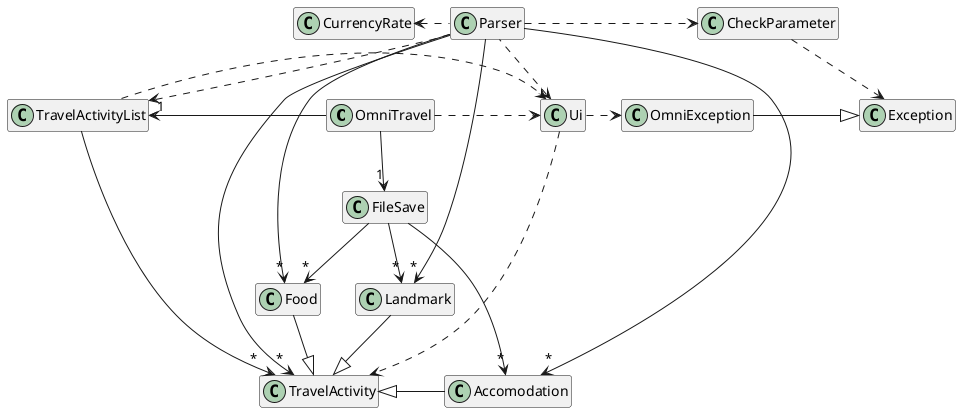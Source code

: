 @startuml
'https://plantuml.com/class-diagram

hide class members
class OmniTravel
class TravelActivityList
class TravelActivity
class FileSave
class Food
class Landmark
class Accomodation
class Ui
class Parser
class CheckParameter
class OmniException
class Exception
class CurrencyRate

OmniException -|> Exception
TravelActivity <|- Accomodation
Food -|> TravelActivity
Landmark --|> TravelActivity
OmniTravel --> "1" FileSave
FileSave --> "*" Landmark
FileSave --> "*" Food
FileSave --> "*" Accomodation
TravelActivityList"1" <- OmniTravel
TravelActivityList --> "*" TravelActivity
OmniTravel .> Ui
Ui .> OmniException
TravelActivityList .> Ui
Ui <.. Parser
Parser .> CheckParameter
CurrencyRate <. Parser
CheckParameter ..> Exception
Parser ..> TravelActivityList
Parser --> "*" Accomodation
Parser --> "*" Food
Parser --> "*" Landmark
Parser --> "*" TravelActivity
Ui ..> TravelActivity


@enduml